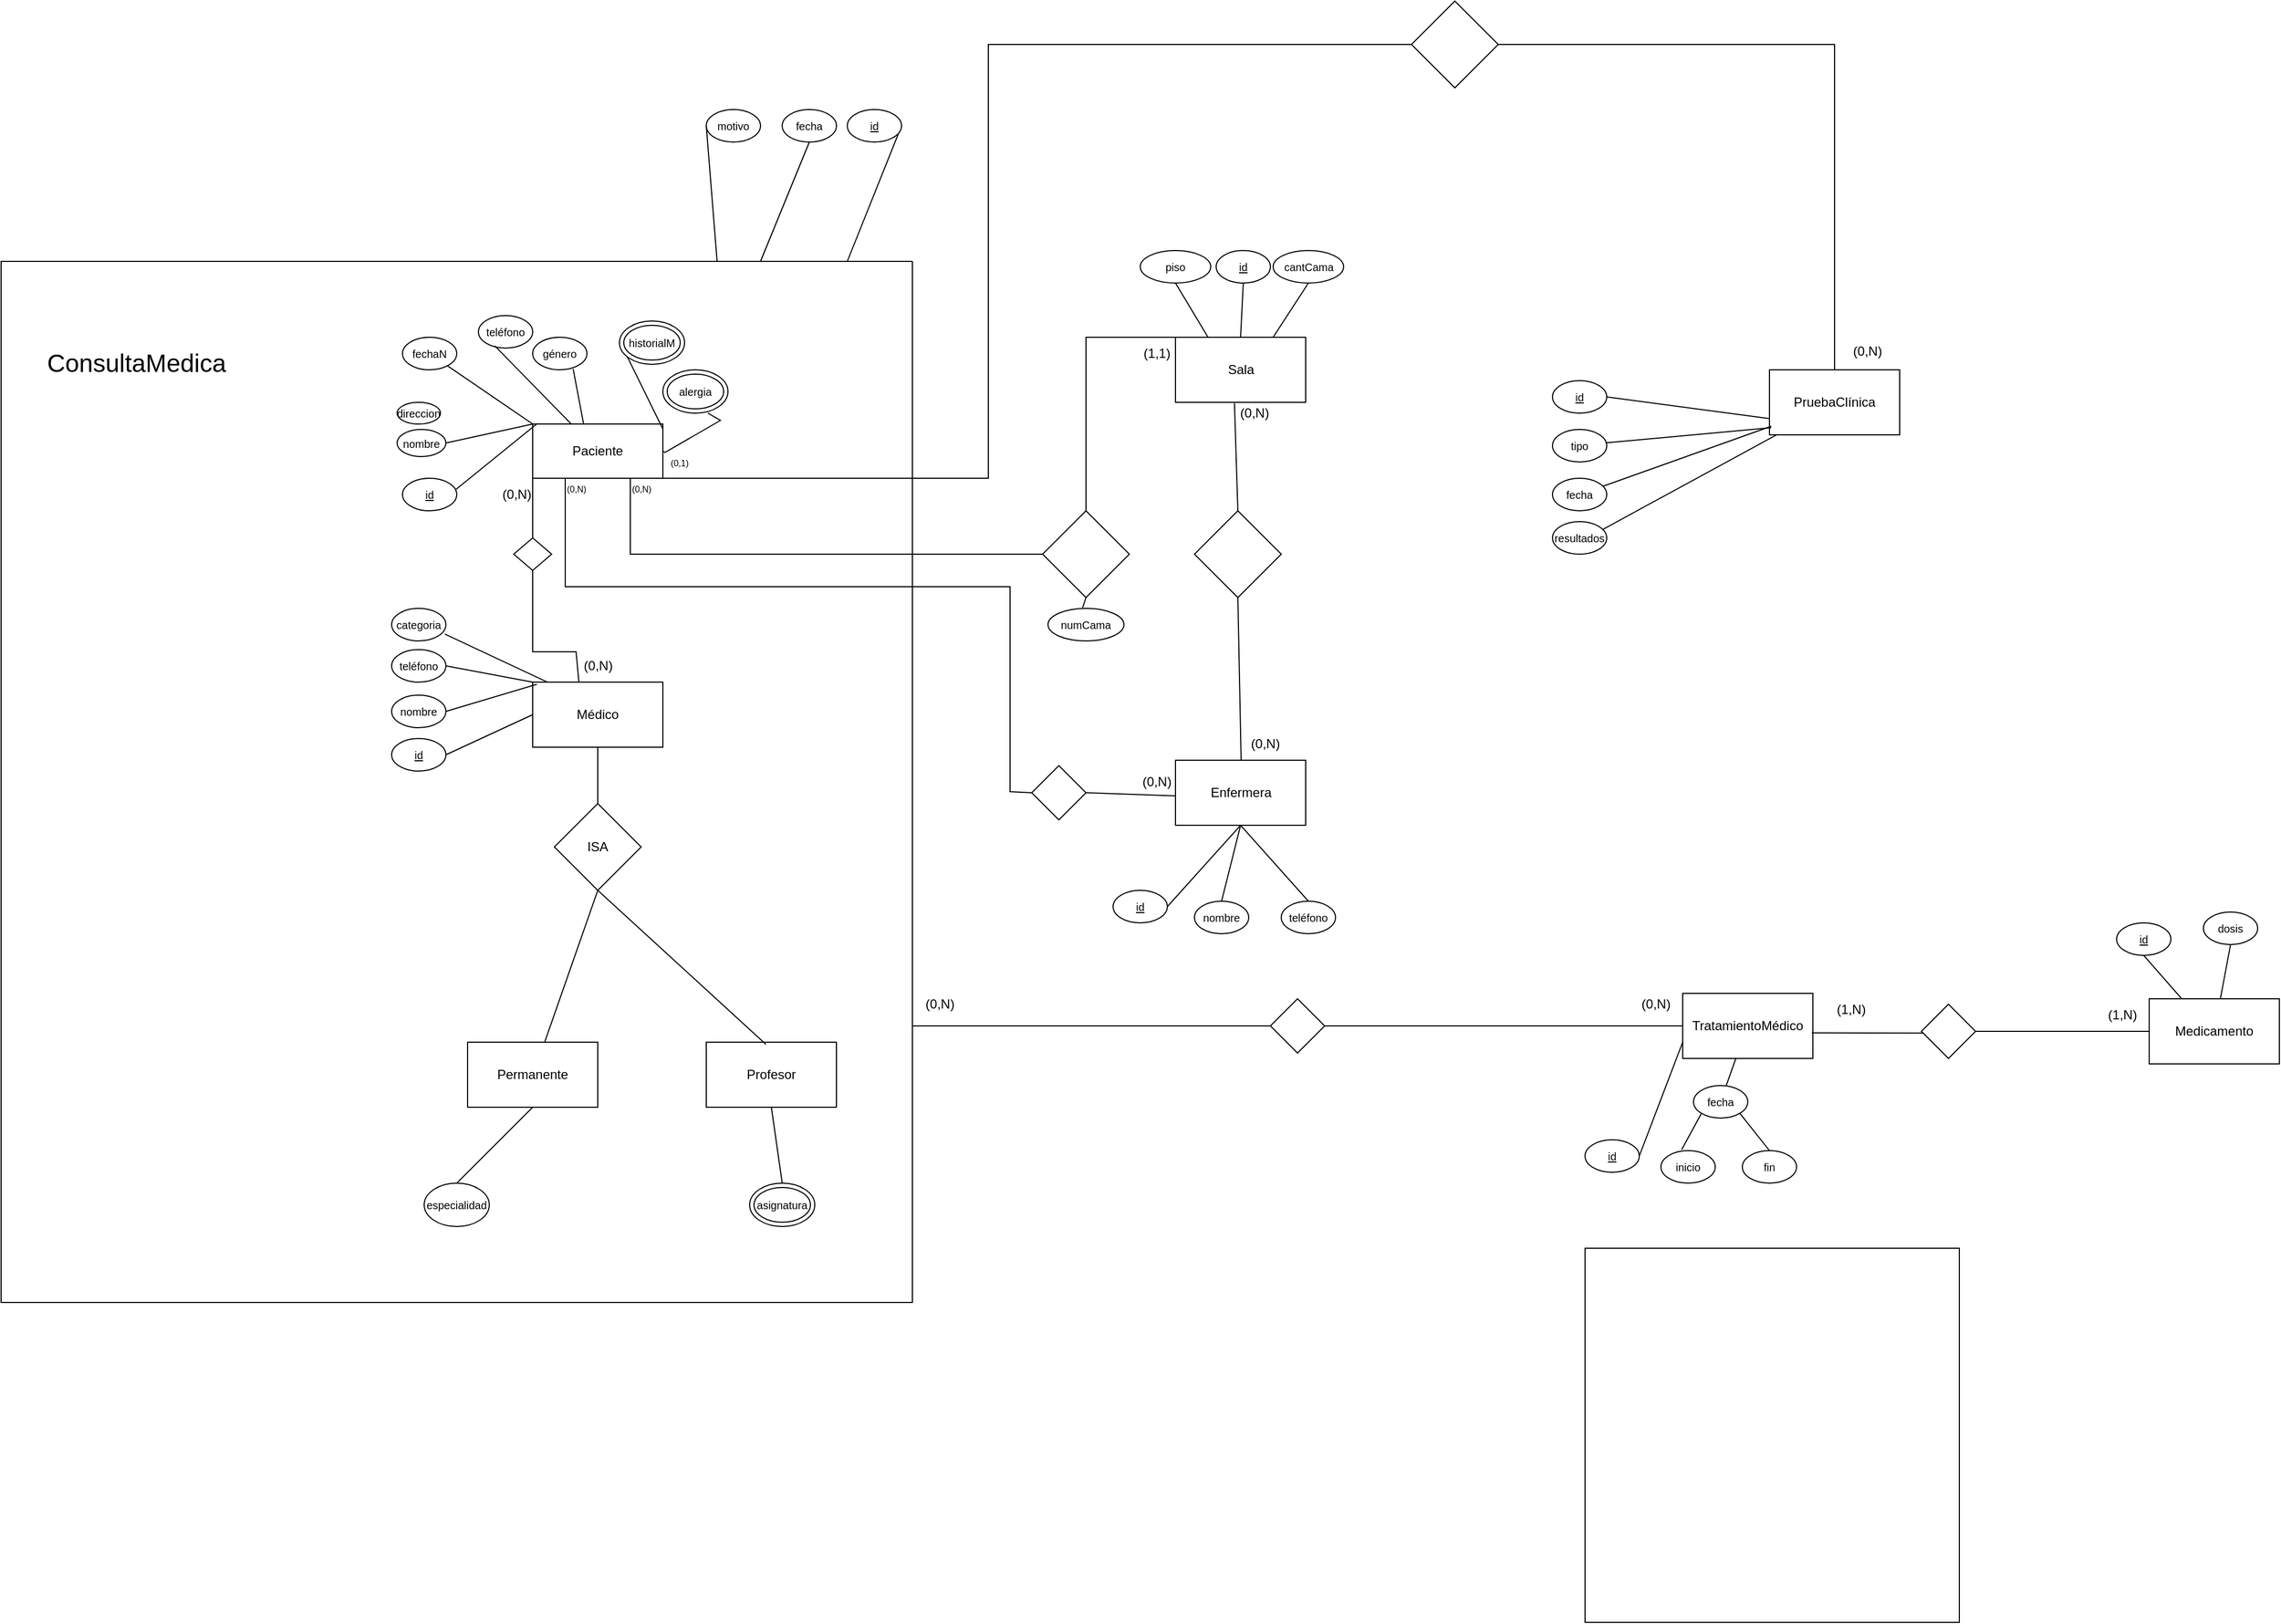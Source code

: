 <mxfile version="22.0.4" type="github">
  <diagram id="R2lEEEUBdFMjLlhIrx00" name="Page-1">
    <mxGraphModel dx="2017" dy="1729" grid="1" gridSize="10" guides="1" tooltips="1" connect="1" arrows="1" fold="1" page="1" pageScale="1" pageWidth="850" pageHeight="1100" math="0" shadow="0" extFonts="Permanent Marker^https://fonts.googleapis.com/css?family=Permanent+Marker">
      <root>
        <mxCell id="0" />
        <mxCell id="1" parent="0" />
        <mxCell id="7Bm5uX8iUBSCOyA4L_OL-2" value="Paciente" style="rounded=0;whiteSpace=wrap;html=1;" parent="1" vertex="1">
          <mxGeometry x="-110" y="110" width="120" height="50" as="geometry" />
        </mxCell>
        <mxCell id="7Bm5uX8iUBSCOyA4L_OL-5" value="nombre" style="ellipse;whiteSpace=wrap;html=1;fontSize=10;" parent="1" vertex="1">
          <mxGeometry x="-235" y="115" width="45" height="25" as="geometry" />
        </mxCell>
        <mxCell id="7Bm5uX8iUBSCOyA4L_OL-6" value="" style="endArrow=none;html=1;rounded=0;entryX=1;entryY=0.5;entryDx=0;entryDy=0;exitX=0;exitY=0;exitDx=0;exitDy=0;" parent="1" source="7Bm5uX8iUBSCOyA4L_OL-2" target="7Bm5uX8iUBSCOyA4L_OL-5" edge="1">
          <mxGeometry width="50" height="50" relative="1" as="geometry">
            <mxPoint x="170" y="140" as="sourcePoint" />
            <mxPoint x="220" y="90" as="targetPoint" />
          </mxGeometry>
        </mxCell>
        <mxCell id="7Bm5uX8iUBSCOyA4L_OL-7" value="direccion" style="ellipse;whiteSpace=wrap;html=1;fontSize=10;" parent="1" vertex="1">
          <mxGeometry x="-235" y="90" width="40" height="20" as="geometry" />
        </mxCell>
        <mxCell id="7Bm5uX8iUBSCOyA4L_OL-8" value="fechaN" style="ellipse;whiteSpace=wrap;html=1;fontSize=10;" parent="1" vertex="1">
          <mxGeometry x="-230" y="30" width="50" height="30" as="geometry" />
        </mxCell>
        <mxCell id="7Bm5uX8iUBSCOyA4L_OL-10" value="" style="endArrow=none;html=1;rounded=0;exitX=0;exitY=0;exitDx=0;exitDy=0;" parent="1" source="7Bm5uX8iUBSCOyA4L_OL-2" target="7Bm5uX8iUBSCOyA4L_OL-8" edge="1">
          <mxGeometry width="50" height="50" relative="1" as="geometry">
            <mxPoint x="230" y="170" as="sourcePoint" />
            <mxPoint x="290" y="90" as="targetPoint" />
          </mxGeometry>
        </mxCell>
        <mxCell id="7Bm5uX8iUBSCOyA4L_OL-11" value="género" style="ellipse;whiteSpace=wrap;html=1;fontSize=10;" parent="1" vertex="1">
          <mxGeometry x="-110" y="30" width="50" height="30" as="geometry" />
        </mxCell>
        <mxCell id="7Bm5uX8iUBSCOyA4L_OL-12" value="" style="endArrow=none;html=1;rounded=0;entryX=0.746;entryY=0.972;entryDx=0;entryDy=0;entryPerimeter=0;exitX=0.391;exitY=-0.003;exitDx=0;exitDy=0;exitPerimeter=0;" parent="1" source="7Bm5uX8iUBSCOyA4L_OL-2" target="7Bm5uX8iUBSCOyA4L_OL-11" edge="1">
          <mxGeometry width="50" height="50" relative="1" as="geometry">
            <mxPoint x="170" y="180" as="sourcePoint" />
            <mxPoint x="340" y="90" as="targetPoint" />
          </mxGeometry>
        </mxCell>
        <mxCell id="7Bm5uX8iUBSCOyA4L_OL-13" value="teléfono" style="ellipse;whiteSpace=wrap;html=1;fontSize=10;" parent="1" vertex="1">
          <mxGeometry x="-160" y="10" width="50" height="30" as="geometry" />
        </mxCell>
        <mxCell id="7Bm5uX8iUBSCOyA4L_OL-16" value="" style="endArrow=none;html=1;rounded=0;entryX=0.101;entryY=0.764;entryDx=0;entryDy=0;entryPerimeter=0;exitX=1.001;exitY=0.098;exitDx=0;exitDy=0;exitPerimeter=0;" parent="1" source="7Bm5uX8iUBSCOyA4L_OL-2" target="7Bm5uX8iUBSCOyA4L_OL-20" edge="1">
          <mxGeometry width="50" height="50" relative="1" as="geometry">
            <mxPoint x="270" y="180" as="sourcePoint" />
            <mxPoint x="302.35" y="158.71" as="targetPoint" />
          </mxGeometry>
        </mxCell>
        <mxCell id="7Bm5uX8iUBSCOyA4L_OL-17" value="" style="endArrow=none;html=1;rounded=0;entryX=0.302;entryY=0.932;entryDx=0;entryDy=0;entryPerimeter=0;" parent="1" source="7Bm5uX8iUBSCOyA4L_OL-2" target="7Bm5uX8iUBSCOyA4L_OL-13" edge="1">
          <mxGeometry width="50" height="50" relative="1" as="geometry">
            <mxPoint x="250" y="180" as="sourcePoint" />
            <mxPoint x="300" y="120" as="targetPoint" />
          </mxGeometry>
        </mxCell>
        <mxCell id="7Bm5uX8iUBSCOyA4L_OL-20" value="historialM" style="ellipse;shape=doubleEllipse;whiteSpace=wrap;html=1;fontSize=10;" parent="1" vertex="1">
          <mxGeometry x="-30" y="15" width="60" height="40" as="geometry" />
        </mxCell>
        <mxCell id="7Bm5uX8iUBSCOyA4L_OL-21" value="alergia" style="ellipse;shape=doubleEllipse;whiteSpace=wrap;html=1;fontSize=10;" parent="1" vertex="1">
          <mxGeometry x="10" y="60" width="60" height="40" as="geometry" />
        </mxCell>
        <mxCell id="7Bm5uX8iUBSCOyA4L_OL-24" value="" style="edgeStyle=isometricEdgeStyle;endArrow=none;html=1;elbow=vertical;rounded=0;exitX=1;exitY=0.5;exitDx=0;exitDy=0;entryX=0.691;entryY=0.999;entryDx=0;entryDy=0;entryPerimeter=0;" parent="1" source="7Bm5uX8iUBSCOyA4L_OL-2" target="7Bm5uX8iUBSCOyA4L_OL-21" edge="1">
          <mxGeometry width="50" height="100" relative="1" as="geometry">
            <mxPoint x="340.8" y="230" as="sourcePoint" />
            <mxPoint x="390.8" y="130" as="targetPoint" />
            <Array as="points">
              <mxPoint x="40" y="120" />
            </Array>
          </mxGeometry>
        </mxCell>
        <mxCell id="7Bm5uX8iUBSCOyA4L_OL-29" value="Médico" style="rounded=0;whiteSpace=wrap;html=1;" parent="1" vertex="1">
          <mxGeometry x="-110" y="348" width="120" height="60" as="geometry" />
        </mxCell>
        <mxCell id="7Bm5uX8iUBSCOyA4L_OL-32" value="" style="endArrow=none;html=1;rounded=0;exitX=0.355;exitY=0.001;exitDx=0;exitDy=0;entryX=0.5;entryY=1;entryDx=0;entryDy=0;exitPerimeter=0;" parent="1" source="7Bm5uX8iUBSCOyA4L_OL-29" target="7Bm5uX8iUBSCOyA4L_OL-141" edge="1">
          <mxGeometry width="50" height="50" relative="1" as="geometry">
            <mxPoint x="140" y="380" as="sourcePoint" />
            <mxPoint x="-60" y="300" as="targetPoint" />
            <Array as="points">
              <mxPoint x="-70" y="320" />
              <mxPoint x="-110" y="320" />
            </Array>
          </mxGeometry>
        </mxCell>
        <mxCell id="7Bm5uX8iUBSCOyA4L_OL-34" value="" style="endArrow=none;html=1;rounded=0;entryX=0;entryY=0.5;entryDx=0;entryDy=0;exitX=1;exitY=0.5;exitDx=0;exitDy=0;" parent="1" source="7Bm5uX8iUBSCOyA4L_OL-118" target="7Bm5uX8iUBSCOyA4L_OL-29" edge="1">
          <mxGeometry width="50" height="50" relative="1" as="geometry">
            <mxPoint x="50" y="440" as="sourcePoint" />
            <mxPoint x="100" y="360" as="targetPoint" />
          </mxGeometry>
        </mxCell>
        <mxCell id="7Bm5uX8iUBSCOyA4L_OL-35" value="nombre" style="ellipse;whiteSpace=wrap;html=1;fontSize=10;" parent="1" vertex="1">
          <mxGeometry x="-240" y="360" width="50" height="30" as="geometry" />
        </mxCell>
        <mxCell id="7Bm5uX8iUBSCOyA4L_OL-40" value="" style="endArrow=none;html=1;rounded=0;entryX=1;entryY=0.5;entryDx=0;entryDy=0;exitX=0.032;exitY=0.033;exitDx=0;exitDy=0;exitPerimeter=0;" parent="1" source="7Bm5uX8iUBSCOyA4L_OL-29" target="7Bm5uX8iUBSCOyA4L_OL-35" edge="1">
          <mxGeometry width="50" height="50" relative="1" as="geometry">
            <mxPoint x="220" y="390" as="sourcePoint" />
            <mxPoint x="270" y="340" as="targetPoint" />
          </mxGeometry>
        </mxCell>
        <mxCell id="7Bm5uX8iUBSCOyA4L_OL-41" value="" style="endArrow=none;html=1;rounded=0;entryX=0.5;entryY=1;entryDx=0;entryDy=0;exitX=0.5;exitY=0;exitDx=0;exitDy=0;" parent="1" source="7Bm5uX8iUBSCOyA4L_OL-43" target="7Bm5uX8iUBSCOyA4L_OL-29" edge="1">
          <mxGeometry width="50" height="50" relative="1" as="geometry">
            <mxPoint x="185" y="600" as="sourcePoint" />
            <mxPoint x="280" y="530" as="targetPoint" />
          </mxGeometry>
        </mxCell>
        <mxCell id="7Bm5uX8iUBSCOyA4L_OL-43" value="ISA" style="rhombus;whiteSpace=wrap;html=1;" parent="1" vertex="1">
          <mxGeometry x="-90" y="460" width="80" height="80" as="geometry" />
        </mxCell>
        <mxCell id="7Bm5uX8iUBSCOyA4L_OL-44" value="Permanente" style="rounded=0;whiteSpace=wrap;html=1;" parent="1" vertex="1">
          <mxGeometry x="-170" y="680" width="120" height="60" as="geometry" />
        </mxCell>
        <mxCell id="7Bm5uX8iUBSCOyA4L_OL-45" value="Profesor" style="rounded=0;whiteSpace=wrap;html=1;" parent="1" vertex="1">
          <mxGeometry x="50" y="680" width="120" height="60" as="geometry" />
        </mxCell>
        <mxCell id="7Bm5uX8iUBSCOyA4L_OL-47" value="" style="endArrow=none;html=1;rounded=0;exitX=0.592;exitY=0;exitDx=0;exitDy=0;exitPerimeter=0;entryX=0.5;entryY=1;entryDx=0;entryDy=0;" parent="1" source="7Bm5uX8iUBSCOyA4L_OL-44" target="7Bm5uX8iUBSCOyA4L_OL-43" edge="1">
          <mxGeometry width="50" height="50" relative="1" as="geometry">
            <mxPoint x="120" y="710" as="sourcePoint" />
            <mxPoint x="170" y="660" as="targetPoint" />
          </mxGeometry>
        </mxCell>
        <mxCell id="7Bm5uX8iUBSCOyA4L_OL-49" value="" style="endArrow=none;html=1;rounded=0;exitX=0.458;exitY=0.033;exitDx=0;exitDy=0;exitPerimeter=0;entryX=0.5;entryY=1;entryDx=0;entryDy=0;" parent="1" source="7Bm5uX8iUBSCOyA4L_OL-45" target="7Bm5uX8iUBSCOyA4L_OL-43" edge="1">
          <mxGeometry width="50" height="50" relative="1" as="geometry">
            <mxPoint x="330" y="770" as="sourcePoint" />
            <mxPoint x="190" y="690" as="targetPoint" />
          </mxGeometry>
        </mxCell>
        <mxCell id="7Bm5uX8iUBSCOyA4L_OL-50" value="teléfono" style="ellipse;whiteSpace=wrap;html=1;fontSize=10;" parent="1" vertex="1">
          <mxGeometry x="-240" y="318" width="50" height="30" as="geometry" />
        </mxCell>
        <mxCell id="7Bm5uX8iUBSCOyA4L_OL-51" value="" style="endArrow=none;html=1;rounded=0;entryX=0.981;entryY=0.789;entryDx=0;entryDy=0;exitX=0.112;exitY=-0.001;exitDx=0;exitDy=0;exitPerimeter=0;entryPerimeter=0;" parent="1" source="7Bm5uX8iUBSCOyA4L_OL-29" target="7Bm5uX8iUBSCOyA4L_OL-114" edge="1">
          <mxGeometry width="50" height="50" relative="1" as="geometry">
            <mxPoint x="140.36" y="357.22" as="sourcePoint" />
            <mxPoint x="74.757" y="322.778" as="targetPoint" />
          </mxGeometry>
        </mxCell>
        <mxCell id="7Bm5uX8iUBSCOyA4L_OL-54" value="Enfermera" style="rounded=0;whiteSpace=wrap;html=1;" parent="1" vertex="1">
          <mxGeometry x="482.5" y="420" width="120" height="60" as="geometry" />
        </mxCell>
        <mxCell id="7Bm5uX8iUBSCOyA4L_OL-57" value="" style="endArrow=none;html=1;rounded=0;entryX=0.5;entryY=1;entryDx=0;entryDy=0;exitX=1;exitY=0.5;exitDx=0;exitDy=0;" parent="1" source="7Bm5uX8iUBSCOyA4L_OL-121" target="7Bm5uX8iUBSCOyA4L_OL-54" edge="1">
          <mxGeometry width="50" height="50" relative="1" as="geometry">
            <mxPoint x="490.0" y="435" as="sourcePoint" />
            <mxPoint x="540" y="390" as="targetPoint" />
          </mxGeometry>
        </mxCell>
        <mxCell id="7Bm5uX8iUBSCOyA4L_OL-58" value="nombre" style="ellipse;whiteSpace=wrap;html=1;fontSize=10;" parent="1" vertex="1">
          <mxGeometry x="500" y="550" width="50" height="30" as="geometry" />
        </mxCell>
        <mxCell id="7Bm5uX8iUBSCOyA4L_OL-59" value="" style="endArrow=none;html=1;rounded=0;exitX=0.5;exitY=0;exitDx=0;exitDy=0;entryX=0.5;entryY=1;entryDx=0;entryDy=0;" parent="1" source="7Bm5uX8iUBSCOyA4L_OL-58" target="7Bm5uX8iUBSCOyA4L_OL-54" edge="1">
          <mxGeometry width="50" height="50" relative="1" as="geometry">
            <mxPoint x="550" y="350" as="sourcePoint" />
            <mxPoint x="600" y="390" as="targetPoint" />
          </mxGeometry>
        </mxCell>
        <mxCell id="7Bm5uX8iUBSCOyA4L_OL-60" value="teléfono" style="ellipse;whiteSpace=wrap;html=1;fontSize=10;" parent="1" vertex="1">
          <mxGeometry x="580" y="550" width="50" height="30" as="geometry" />
        </mxCell>
        <mxCell id="7Bm5uX8iUBSCOyA4L_OL-61" value="" style="endArrow=none;html=1;rounded=0;exitX=0.5;exitY=0;exitDx=0;exitDy=0;entryX=0.5;entryY=1;entryDx=0;entryDy=0;" parent="1" source="7Bm5uX8iUBSCOyA4L_OL-60" target="7Bm5uX8iUBSCOyA4L_OL-54" edge="1">
          <mxGeometry width="50" height="50" relative="1" as="geometry">
            <mxPoint x="500" y="365" as="sourcePoint" />
            <mxPoint x="560" y="380" as="targetPoint" />
          </mxGeometry>
        </mxCell>
        <mxCell id="7Bm5uX8iUBSCOyA4L_OL-64" value="" style="endArrow=none;html=1;rounded=0;exitX=1;exitY=0.5;exitDx=0;exitDy=0;" parent="1" source="7Bm5uX8iUBSCOyA4L_OL-122" edge="1">
          <mxGeometry width="50" height="50" relative="1" as="geometry">
            <mxPoint x="870" y="440" as="sourcePoint" />
            <mxPoint x="180" y="-40" as="targetPoint" />
          </mxGeometry>
        </mxCell>
        <mxCell id="7Bm5uX8iUBSCOyA4L_OL-65" value="fecha " style="ellipse;whiteSpace=wrap;html=1;fontSize=10;" parent="1" vertex="1">
          <mxGeometry x="120" y="-180" width="50" height="30" as="geometry" />
        </mxCell>
        <mxCell id="7Bm5uX8iUBSCOyA4L_OL-66" value="" style="endArrow=none;html=1;rounded=0;exitX=0.5;exitY=1;exitDx=0;exitDy=0;" parent="1" source="7Bm5uX8iUBSCOyA4L_OL-65" edge="1">
          <mxGeometry width="50" height="50" relative="1" as="geometry">
            <mxPoint x="970" y="400" as="sourcePoint" />
            <mxPoint x="100" y="-40" as="targetPoint" />
          </mxGeometry>
        </mxCell>
        <mxCell id="7Bm5uX8iUBSCOyA4L_OL-67" value="motivo " style="ellipse;whiteSpace=wrap;html=1;fontSize=10;" parent="1" vertex="1">
          <mxGeometry x="50" y="-180" width="50" height="30" as="geometry" />
        </mxCell>
        <mxCell id="7Bm5uX8iUBSCOyA4L_OL-68" value="" style="endArrow=none;html=1;rounded=0;exitX=0;exitY=0.5;exitDx=0;exitDy=0;" parent="1" source="7Bm5uX8iUBSCOyA4L_OL-67" edge="1">
          <mxGeometry width="50" height="50" relative="1" as="geometry">
            <mxPoint x="790" y="310" as="sourcePoint" />
            <mxPoint x="60" y="-40" as="targetPoint" />
          </mxGeometry>
        </mxCell>
        <mxCell id="7Bm5uX8iUBSCOyA4L_OL-69" value="PruebaClínica" style="rounded=0;whiteSpace=wrap;html=1;" parent="1" vertex="1">
          <mxGeometry x="1030" y="60" width="120" height="60" as="geometry" />
        </mxCell>
        <mxCell id="7Bm5uX8iUBSCOyA4L_OL-71" value="" style="endArrow=none;html=1;rounded=0;entryX=0;entryY=0.75;entryDx=0;entryDy=0;exitX=1;exitY=0.5;exitDx=0;exitDy=0;" parent="1" source="7Bm5uX8iUBSCOyA4L_OL-123" target="7Bm5uX8iUBSCOyA4L_OL-69" edge="1">
          <mxGeometry width="50" height="50" relative="1" as="geometry">
            <mxPoint x="870" y="85.0" as="sourcePoint" />
            <mxPoint x="940" y="100" as="targetPoint" />
          </mxGeometry>
        </mxCell>
        <mxCell id="7Bm5uX8iUBSCOyA4L_OL-73" value="tipo " style="ellipse;whiteSpace=wrap;html=1;fontSize=10;" parent="1" vertex="1">
          <mxGeometry x="830" y="115" width="50" height="30" as="geometry" />
        </mxCell>
        <mxCell id="7Bm5uX8iUBSCOyA4L_OL-74" value="" style="endArrow=none;html=1;rounded=0;exitX=0.979;exitY=0.413;exitDx=0;exitDy=0;exitPerimeter=0;entryX=0.013;entryY=0.889;entryDx=0;entryDy=0;entryPerimeter=0;" parent="1" source="7Bm5uX8iUBSCOyA4L_OL-73" target="7Bm5uX8iUBSCOyA4L_OL-69" edge="1">
          <mxGeometry width="50" height="50" relative="1" as="geometry">
            <mxPoint x="910" y="155" as="sourcePoint" />
            <mxPoint x="960" y="100" as="targetPoint" />
          </mxGeometry>
        </mxCell>
        <mxCell id="7Bm5uX8iUBSCOyA4L_OL-75" value="fecha" style="ellipse;whiteSpace=wrap;html=1;fontSize=10;" parent="1" vertex="1">
          <mxGeometry x="830" y="160" width="50" height="30" as="geometry" />
        </mxCell>
        <mxCell id="7Bm5uX8iUBSCOyA4L_OL-76" value="" style="endArrow=none;html=1;rounded=0;entryX=0.014;entryY=0.867;entryDx=0;entryDy=0;entryPerimeter=0;" parent="1" source="7Bm5uX8iUBSCOyA4L_OL-75" target="7Bm5uX8iUBSCOyA4L_OL-69" edge="1">
          <mxGeometry width="50" height="50" relative="1" as="geometry">
            <mxPoint x="900" y="200" as="sourcePoint" />
            <mxPoint x="950" y="150" as="targetPoint" />
          </mxGeometry>
        </mxCell>
        <mxCell id="7Bm5uX8iUBSCOyA4L_OL-77" value="resultados" style="ellipse;whiteSpace=wrap;html=1;fontSize=10;" parent="1" vertex="1">
          <mxGeometry x="830" y="200" width="50" height="30" as="geometry" />
        </mxCell>
        <mxCell id="7Bm5uX8iUBSCOyA4L_OL-78" value="" style="endArrow=none;html=1;rounded=0;entryX=0.057;entryY=0.996;entryDx=0;entryDy=0;entryPerimeter=0;exitX=0.925;exitY=0.242;exitDx=0;exitDy=0;exitPerimeter=0;" parent="1" source="7Bm5uX8iUBSCOyA4L_OL-77" target="7Bm5uX8iUBSCOyA4L_OL-69" edge="1">
          <mxGeometry width="50" height="50" relative="1" as="geometry">
            <mxPoint x="880" y="203.5" as="sourcePoint" />
            <mxPoint x="970" y="146.5" as="targetPoint" />
          </mxGeometry>
        </mxCell>
        <mxCell id="7Bm5uX8iUBSCOyA4L_OL-79" value="TratamientoMédico" style="rounded=0;whiteSpace=wrap;html=1;" parent="1" vertex="1">
          <mxGeometry x="950" y="635" width="120" height="60" as="geometry" />
        </mxCell>
        <mxCell id="7Bm5uX8iUBSCOyA4L_OL-81" value="" style="endArrow=none;html=1;rounded=0;entryX=1;entryY=0.5;entryDx=0;entryDy=0;exitX=0;exitY=0.75;exitDx=0;exitDy=0;" parent="1" source="7Bm5uX8iUBSCOyA4L_OL-79" target="7Bm5uX8iUBSCOyA4L_OL-124" edge="1">
          <mxGeometry width="50" height="50" relative="1" as="geometry">
            <mxPoint x="930" y="610" as="sourcePoint" />
            <mxPoint x="890" y="665" as="targetPoint" />
          </mxGeometry>
        </mxCell>
        <mxCell id="7Bm5uX8iUBSCOyA4L_OL-83" value="fecha " style="ellipse;whiteSpace=wrap;html=1;fontSize=10;" parent="1" vertex="1">
          <mxGeometry x="960" y="720" width="50" height="30" as="geometry" />
        </mxCell>
        <mxCell id="7Bm5uX8iUBSCOyA4L_OL-84" value="" style="endArrow=none;html=1;rounded=0;entryX=0.41;entryY=0.991;entryDx=0;entryDy=0;entryPerimeter=0;" parent="1" source="7Bm5uX8iUBSCOyA4L_OL-83" target="7Bm5uX8iUBSCOyA4L_OL-79" edge="1">
          <mxGeometry width="50" height="50" relative="1" as="geometry">
            <mxPoint x="970" y="700" as="sourcePoint" />
            <mxPoint x="1020" y="650" as="targetPoint" />
          </mxGeometry>
        </mxCell>
        <mxCell id="7Bm5uX8iUBSCOyA4L_OL-85" value="inicio" style="ellipse;whiteSpace=wrap;html=1;fontSize=10;" parent="1" vertex="1">
          <mxGeometry x="930" y="780" width="50" height="30" as="geometry" />
        </mxCell>
        <mxCell id="7Bm5uX8iUBSCOyA4L_OL-86" value="fin" style="ellipse;whiteSpace=wrap;html=1;fontSize=10;" parent="1" vertex="1">
          <mxGeometry x="1005" y="780" width="50" height="30" as="geometry" />
        </mxCell>
        <mxCell id="7Bm5uX8iUBSCOyA4L_OL-87" value="" style="endArrow=none;html=1;rounded=0;entryX=0;entryY=1;entryDx=0;entryDy=0;exitX=0.381;exitY=-0.03;exitDx=0;exitDy=0;exitPerimeter=0;" parent="1" source="7Bm5uX8iUBSCOyA4L_OL-85" target="7Bm5uX8iUBSCOyA4L_OL-83" edge="1">
          <mxGeometry width="50" height="50" relative="1" as="geometry">
            <mxPoint x="900" y="760" as="sourcePoint" />
            <mxPoint x="950" y="710" as="targetPoint" />
          </mxGeometry>
        </mxCell>
        <mxCell id="7Bm5uX8iUBSCOyA4L_OL-88" value="" style="endArrow=none;html=1;rounded=0;entryX=1;entryY=1;entryDx=0;entryDy=0;exitX=0.5;exitY=0;exitDx=0;exitDy=0;" parent="1" source="7Bm5uX8iUBSCOyA4L_OL-86" target="7Bm5uX8iUBSCOyA4L_OL-83" edge="1">
          <mxGeometry width="50" height="50" relative="1" as="geometry">
            <mxPoint x="959" y="789" as="sourcePoint" />
            <mxPoint x="987" y="745" as="targetPoint" />
          </mxGeometry>
        </mxCell>
        <mxCell id="7Bm5uX8iUBSCOyA4L_OL-91" value="" style="endArrow=none;html=1;rounded=0;entryX=0.114;entryY=0.532;entryDx=0;entryDy=0;exitX=0.992;exitY=0.606;exitDx=0;exitDy=0;entryPerimeter=0;exitPerimeter=0;" parent="1" source="7Bm5uX8iUBSCOyA4L_OL-79" target="7Bm5uX8iUBSCOyA4L_OL-97" edge="1">
          <mxGeometry width="50" height="50" relative="1" as="geometry">
            <mxPoint x="930" y="580" as="sourcePoint" />
            <mxPoint x="1140.0" y="620" as="targetPoint" />
          </mxGeometry>
        </mxCell>
        <mxCell id="7Bm5uX8iUBSCOyA4L_OL-92" value="dosis" style="ellipse;whiteSpace=wrap;html=1;fontSize=10;" parent="1" vertex="1">
          <mxGeometry x="1430" y="560" width="50" height="30" as="geometry" />
        </mxCell>
        <mxCell id="7Bm5uX8iUBSCOyA4L_OL-93" value="" style="endArrow=none;html=1;rounded=0;exitX=0.5;exitY=1;exitDx=0;exitDy=0;" parent="1" source="7Bm5uX8iUBSCOyA4L_OL-92" target="7Bm5uX8iUBSCOyA4L_OL-94" edge="1">
          <mxGeometry width="50" height="50" relative="1" as="geometry">
            <mxPoint x="1370" y="540" as="sourcePoint" />
            <mxPoint x="1180" y="642.5" as="targetPoint" />
          </mxGeometry>
        </mxCell>
        <mxCell id="7Bm5uX8iUBSCOyA4L_OL-94" value="Medicamento" style="rounded=0;whiteSpace=wrap;html=1;" parent="1" vertex="1">
          <mxGeometry x="1380" y="640" width="120" height="60" as="geometry" />
        </mxCell>
        <mxCell id="7Bm5uX8iUBSCOyA4L_OL-95" value="id" style="ellipse;whiteSpace=wrap;html=1;fontSize=10;fontStyle=4" parent="1" vertex="1">
          <mxGeometry x="1350" y="570" width="50" height="30" as="geometry" />
        </mxCell>
        <mxCell id="7Bm5uX8iUBSCOyA4L_OL-96" value="" style="endArrow=none;html=1;rounded=0;entryX=0.5;entryY=1;entryDx=0;entryDy=0;exitX=0.25;exitY=0;exitDx=0;exitDy=0;" parent="1" source="7Bm5uX8iUBSCOyA4L_OL-94" target="7Bm5uX8iUBSCOyA4L_OL-95" edge="1">
          <mxGeometry width="50" height="50" relative="1" as="geometry">
            <mxPoint x="1250" y="630" as="sourcePoint" />
            <mxPoint x="1300" y="580" as="targetPoint" />
          </mxGeometry>
        </mxCell>
        <mxCell id="7Bm5uX8iUBSCOyA4L_OL-97" value="" style="rhombus;whiteSpace=wrap;html=1;" parent="1" vertex="1">
          <mxGeometry x="1170" y="645" width="50" height="50" as="geometry" />
        </mxCell>
        <mxCell id="7Bm5uX8iUBSCOyA4L_OL-98" value="" style="endArrow=none;html=1;rounded=0;entryX=0;entryY=0.5;entryDx=0;entryDy=0;exitX=1;exitY=0.5;exitDx=0;exitDy=0;" parent="1" source="7Bm5uX8iUBSCOyA4L_OL-97" target="7Bm5uX8iUBSCOyA4L_OL-94" edge="1">
          <mxGeometry width="50" height="50" relative="1" as="geometry">
            <mxPoint x="1190" y="619" as="sourcePoint" />
            <mxPoint x="1286" y="621" as="targetPoint" />
          </mxGeometry>
        </mxCell>
        <mxCell id="7Bm5uX8iUBSCOyA4L_OL-99" value="(1,N)" style="text;html=1;align=center;verticalAlign=middle;resizable=0;points=[];autosize=1;strokeColor=none;fillColor=none;" parent="1" vertex="1">
          <mxGeometry x="1080" y="635" width="50" height="30" as="geometry" />
        </mxCell>
        <mxCell id="7Bm5uX8iUBSCOyA4L_OL-100" value="(1,N)" style="text;html=1;align=center;verticalAlign=middle;resizable=0;points=[];autosize=1;strokeColor=none;fillColor=none;" parent="1" vertex="1">
          <mxGeometry x="1330" y="640" width="50" height="30" as="geometry" />
        </mxCell>
        <mxCell id="7Bm5uX8iUBSCOyA4L_OL-101" value="RecursoHospitalario" style="rounded=0;whiteSpace=wrap;html=1;" parent="1" vertex="1">
          <mxGeometry x="925" y="900" width="120" height="60" as="geometry" />
        </mxCell>
        <mxCell id="7Bm5uX8iUBSCOyA4L_OL-102" value="id" style="ellipse;whiteSpace=wrap;html=1;fontSize=10;fontStyle=4" parent="1" vertex="1">
          <mxGeometry x="900" y="1050" width="50" height="30" as="geometry" />
        </mxCell>
        <mxCell id="7Bm5uX8iUBSCOyA4L_OL-103" value="" style="endArrow=none;html=1;rounded=0;exitX=0.5;exitY=0;exitDx=0;exitDy=0;" parent="1" source="7Bm5uX8iUBSCOyA4L_OL-102" target="7Bm5uX8iUBSCOyA4L_OL-101" edge="1">
          <mxGeometry width="50" height="50" relative="1" as="geometry">
            <mxPoint x="900" y="1030" as="sourcePoint" />
            <mxPoint x="940" y="990" as="targetPoint" />
          </mxGeometry>
        </mxCell>
        <mxCell id="7Bm5uX8iUBSCOyA4L_OL-105" value="tipo" style="ellipse;whiteSpace=wrap;html=1;fontSize=10;" parent="1" vertex="1">
          <mxGeometry x="960" y="1050" width="50" height="30" as="geometry" />
        </mxCell>
        <mxCell id="7Bm5uX8iUBSCOyA4L_OL-106" value="" style="endArrow=none;html=1;rounded=0;exitX=0.5;exitY=0;exitDx=0;exitDy=0;entryX=0.5;entryY=1;entryDx=0;entryDy=0;" parent="1" source="7Bm5uX8iUBSCOyA4L_OL-105" target="7Bm5uX8iUBSCOyA4L_OL-101" edge="1">
          <mxGeometry width="50" height="50" relative="1" as="geometry">
            <mxPoint x="970" y="1070" as="sourcePoint" />
            <mxPoint x="1015" y="980" as="targetPoint" />
          </mxGeometry>
        </mxCell>
        <mxCell id="7Bm5uX8iUBSCOyA4L_OL-107" value="disponibilidad" style="ellipse;whiteSpace=wrap;html=1;fontSize=10;" parent="1" vertex="1">
          <mxGeometry x="1020" y="1040" width="70" height="40" as="geometry" />
        </mxCell>
        <mxCell id="7Bm5uX8iUBSCOyA4L_OL-108" value="" style="endArrow=none;html=1;rounded=0;exitX=0.5;exitY=0;exitDx=0;exitDy=0;entryX=0.75;entryY=1;entryDx=0;entryDy=0;" parent="1" source="7Bm5uX8iUBSCOyA4L_OL-107" target="7Bm5uX8iUBSCOyA4L_OL-101" edge="1">
          <mxGeometry width="50" height="50" relative="1" as="geometry">
            <mxPoint x="995" y="1060" as="sourcePoint" />
            <mxPoint x="995" y="970" as="targetPoint" />
          </mxGeometry>
        </mxCell>
        <mxCell id="7Bm5uX8iUBSCOyA4L_OL-109" value="ubicación" style="ellipse;whiteSpace=wrap;html=1;fontSize=10;" parent="1" vertex="1">
          <mxGeometry x="1100" y="1050" width="70" height="40" as="geometry" />
        </mxCell>
        <mxCell id="7Bm5uX8iUBSCOyA4L_OL-110" value="" style="endArrow=none;html=1;rounded=0;exitX=0.5;exitY=0;exitDx=0;exitDy=0;entryX=1;entryY=1;entryDx=0;entryDy=0;" parent="1" source="7Bm5uX8iUBSCOyA4L_OL-109" target="7Bm5uX8iUBSCOyA4L_OL-101" edge="1">
          <mxGeometry width="50" height="50" relative="1" as="geometry">
            <mxPoint x="1110" y="1050" as="sourcePoint" />
            <mxPoint x="1070" y="960" as="targetPoint" />
          </mxGeometry>
        </mxCell>
        <mxCell id="7Bm5uX8iUBSCOyA4L_OL-111" value="especialidad" style="ellipse;whiteSpace=wrap;html=1;fontSize=10;" parent="1" vertex="1">
          <mxGeometry x="-210" y="810" width="60" height="40" as="geometry" />
        </mxCell>
        <mxCell id="7Bm5uX8iUBSCOyA4L_OL-112" value="" style="endArrow=none;html=1;rounded=0;entryX=0.5;entryY=1;entryDx=0;entryDy=0;exitX=0.5;exitY=0;exitDx=0;exitDy=0;" parent="1" source="7Bm5uX8iUBSCOyA4L_OL-111" target="7Bm5uX8iUBSCOyA4L_OL-44" edge="1">
          <mxGeometry width="50" height="50" relative="1" as="geometry">
            <mxPoint x="70" y="910" as="sourcePoint" />
            <mxPoint x="120" y="860" as="targetPoint" />
          </mxGeometry>
        </mxCell>
        <mxCell id="7Bm5uX8iUBSCOyA4L_OL-114" value="categoria" style="ellipse;whiteSpace=wrap;html=1;fontSize=10;" parent="1" vertex="1">
          <mxGeometry x="-240" y="280" width="50" height="30" as="geometry" />
        </mxCell>
        <mxCell id="7Bm5uX8iUBSCOyA4L_OL-116" value="asignatura" style="ellipse;shape=doubleEllipse;whiteSpace=wrap;html=1;fontSize=10;" parent="1" vertex="1">
          <mxGeometry x="90" y="810" width="60" height="40" as="geometry" />
        </mxCell>
        <mxCell id="7Bm5uX8iUBSCOyA4L_OL-117" value="" style="endArrow=none;html=1;rounded=0;entryX=0.5;entryY=1;entryDx=0;entryDy=0;exitX=0.5;exitY=0;exitDx=0;exitDy=0;" parent="1" source="7Bm5uX8iUBSCOyA4L_OL-116" target="7Bm5uX8iUBSCOyA4L_OL-45" edge="1">
          <mxGeometry width="50" height="50" relative="1" as="geometry">
            <mxPoint x="110" y="850" as="sourcePoint" />
            <mxPoint x="160" y="800" as="targetPoint" />
          </mxGeometry>
        </mxCell>
        <mxCell id="7Bm5uX8iUBSCOyA4L_OL-118" value="&lt;u&gt;id&lt;/u&gt;" style="ellipse;whiteSpace=wrap;html=1;fontSize=10;" parent="1" vertex="1">
          <mxGeometry x="-240" y="400" width="50" height="30" as="geometry" />
        </mxCell>
        <mxCell id="7Bm5uX8iUBSCOyA4L_OL-120" value="" style="endArrow=none;html=1;rounded=0;entryX=0.5;entryY=1;entryDx=0;entryDy=0;exitX=0.029;exitY=0.003;exitDx=0;exitDy=0;exitPerimeter=0;" parent="1" source="7Bm5uX8iUBSCOyA4L_OL-2" target="7Bm5uX8iUBSCOyA4L_OL-119" edge="1">
          <mxGeometry width="50" height="50" relative="1" as="geometry">
            <mxPoint x="113" y="170" as="sourcePoint" />
            <mxPoint x="25.0" y="180" as="targetPoint" />
          </mxGeometry>
        </mxCell>
        <mxCell id="7Bm5uX8iUBSCOyA4L_OL-119" value="&lt;u&gt;id&lt;/u&gt;" style="ellipse;whiteSpace=wrap;html=1;fontSize=10;" parent="1" vertex="1">
          <mxGeometry x="-230" y="160" width="50" height="30" as="geometry" />
        </mxCell>
        <mxCell id="7Bm5uX8iUBSCOyA4L_OL-121" value="&lt;u&gt;id&lt;/u&gt;" style="ellipse;whiteSpace=wrap;html=1;fontSize=10;" parent="1" vertex="1">
          <mxGeometry x="425" y="540" width="50" height="30" as="geometry" />
        </mxCell>
        <mxCell id="7Bm5uX8iUBSCOyA4L_OL-122" value="&lt;u&gt;id&lt;/u&gt;" style="ellipse;whiteSpace=wrap;html=1;fontSize=10;" parent="1" vertex="1">
          <mxGeometry x="180" y="-180" width="50" height="30" as="geometry" />
        </mxCell>
        <mxCell id="7Bm5uX8iUBSCOyA4L_OL-123" value="&lt;u&gt;id&lt;/u&gt;" style="ellipse;whiteSpace=wrap;html=1;fontSize=10;" parent="1" vertex="1">
          <mxGeometry x="830" y="70" width="50" height="30" as="geometry" />
        </mxCell>
        <mxCell id="7Bm5uX8iUBSCOyA4L_OL-124" value="&lt;u&gt;id&lt;/u&gt;" style="ellipse;whiteSpace=wrap;html=1;fontSize=10;" parent="1" vertex="1">
          <mxGeometry x="860" y="770" width="50" height="30" as="geometry" />
        </mxCell>
        <mxCell id="7Bm5uX8iUBSCOyA4L_OL-125" value="Sala" style="rounded=0;whiteSpace=wrap;html=1;" parent="1" vertex="1">
          <mxGeometry x="482.5" y="30" width="120" height="60" as="geometry" />
        </mxCell>
        <mxCell id="7Bm5uX8iUBSCOyA4L_OL-126" value="&lt;u&gt;id&lt;/u&gt;" style="ellipse;whiteSpace=wrap;html=1;fontSize=10;" parent="1" vertex="1">
          <mxGeometry x="520" y="-50" width="50" height="30" as="geometry" />
        </mxCell>
        <mxCell id="7Bm5uX8iUBSCOyA4L_OL-127" value="" style="endArrow=none;html=1;rounded=0;entryX=0.5;entryY=0;entryDx=0;entryDy=0;exitX=0.5;exitY=1;exitDx=0;exitDy=0;" parent="1" source="7Bm5uX8iUBSCOyA4L_OL-126" target="7Bm5uX8iUBSCOyA4L_OL-125" edge="1">
          <mxGeometry width="50" height="50" relative="1" as="geometry">
            <mxPoint x="355" y="130" as="sourcePoint" />
            <mxPoint x="-290" y="220" as="targetPoint" />
          </mxGeometry>
        </mxCell>
        <mxCell id="7Bm5uX8iUBSCOyA4L_OL-130" value="" style="endArrow=none;html=1;rounded=0;entryX=1;entryY=0.5;entryDx=0;entryDy=0;exitX=0;exitY=0;exitDx=0;exitDy=0;" parent="1" source="7Bm5uX8iUBSCOyA4L_OL-29" target="7Bm5uX8iUBSCOyA4L_OL-50" edge="1">
          <mxGeometry width="50" height="50" relative="1" as="geometry">
            <mxPoint x="-10" y="390" as="sourcePoint" />
            <mxPoint x="40" y="340" as="targetPoint" />
          </mxGeometry>
        </mxCell>
        <mxCell id="7Bm5uX8iUBSCOyA4L_OL-134" value="" style="rhombus;whiteSpace=wrap;html=1;" parent="1" vertex="1">
          <mxGeometry x="360" y="190" width="80" height="80" as="geometry" />
        </mxCell>
        <mxCell id="7Bm5uX8iUBSCOyA4L_OL-135" value="" style="endArrow=none;html=1;rounded=0;entryX=0.75;entryY=1;entryDx=0;entryDy=0;exitX=0;exitY=0.5;exitDx=0;exitDy=0;" parent="1" source="7Bm5uX8iUBSCOyA4L_OL-134" target="7Bm5uX8iUBSCOyA4L_OL-2" edge="1">
          <mxGeometry width="50" height="50" relative="1" as="geometry">
            <mxPoint x="65" y="270" as="sourcePoint" />
            <mxPoint x="115" y="220" as="targetPoint" />
            <Array as="points">
              <mxPoint x="-20" y="230" />
            </Array>
          </mxGeometry>
        </mxCell>
        <mxCell id="7Bm5uX8iUBSCOyA4L_OL-136" value="" style="endArrow=none;html=1;rounded=0;entryX=0.5;entryY=0;entryDx=0;entryDy=0;exitX=0;exitY=0;exitDx=0;exitDy=0;" parent="1" source="7Bm5uX8iUBSCOyA4L_OL-125" target="7Bm5uX8iUBSCOyA4L_OL-134" edge="1">
          <mxGeometry width="50" height="50" relative="1" as="geometry">
            <mxPoint x="340" y="420" as="sourcePoint" />
            <mxPoint x="190" y="320" as="targetPoint" />
            <Array as="points">
              <mxPoint x="400" y="30" />
              <mxPoint x="400" y="170" />
            </Array>
          </mxGeometry>
        </mxCell>
        <mxCell id="7Bm5uX8iUBSCOyA4L_OL-138" style="edgeStyle=orthogonalEdgeStyle;rounded=0;orthogonalLoop=1;jettySize=auto;html=1;exitX=0.5;exitY=1;exitDx=0;exitDy=0;" parent="1" edge="1">
          <mxGeometry relative="1" as="geometry">
            <mxPoint x="682.5" y="77.5" as="sourcePoint" />
            <mxPoint x="682.5" y="77.5" as="targetPoint" />
          </mxGeometry>
        </mxCell>
        <mxCell id="7Bm5uX8iUBSCOyA4L_OL-139" value="numCama" style="ellipse;whiteSpace=wrap;html=1;fontSize=10;" parent="1" vertex="1">
          <mxGeometry x="365" y="280" width="70" height="30" as="geometry" />
        </mxCell>
        <mxCell id="7Bm5uX8iUBSCOyA4L_OL-140" value="" style="endArrow=none;html=1;rounded=0;entryX=0.5;entryY=1;entryDx=0;entryDy=0;exitX=0.456;exitY=-0.021;exitDx=0;exitDy=0;exitPerimeter=0;" parent="1" source="7Bm5uX8iUBSCOyA4L_OL-139" target="7Bm5uX8iUBSCOyA4L_OL-134" edge="1">
          <mxGeometry width="50" height="50" relative="1" as="geometry">
            <mxPoint x="190" y="420" as="sourcePoint" />
            <mxPoint x="240" y="370" as="targetPoint" />
          </mxGeometry>
        </mxCell>
        <mxCell id="7Bm5uX8iUBSCOyA4L_OL-141" value="" style="rhombus;whiteSpace=wrap;html=1;" parent="1" vertex="1">
          <mxGeometry x="-127.5" y="215" width="35" height="30" as="geometry" />
        </mxCell>
        <mxCell id="7Bm5uX8iUBSCOyA4L_OL-144" value="" style="endArrow=none;html=1;rounded=0;entryX=0;entryY=1;entryDx=0;entryDy=0;exitX=0.5;exitY=0;exitDx=0;exitDy=0;" parent="1" source="7Bm5uX8iUBSCOyA4L_OL-141" target="7Bm5uX8iUBSCOyA4L_OL-2" edge="1">
          <mxGeometry width="50" height="50" relative="1" as="geometry">
            <mxPoint x="-90" y="220" as="sourcePoint" />
            <mxPoint x="-40" y="170" as="targetPoint" />
          </mxGeometry>
        </mxCell>
        <mxCell id="7Bm5uX8iUBSCOyA4L_OL-145" value="(0,N)" style="text;html=1;align=center;verticalAlign=middle;resizable=0;points=[];autosize=1;strokeColor=none;fillColor=none;fontSize=8;" parent="1" vertex="1">
          <mxGeometry x="-30" y="160" width="40" height="20" as="geometry" />
        </mxCell>
        <mxCell id="7Bm5uX8iUBSCOyA4L_OL-146" value="(1,1)" style="text;html=1;align=center;verticalAlign=middle;resizable=0;points=[];autosize=1;strokeColor=none;fillColor=none;" parent="1" vertex="1">
          <mxGeometry x="440" y="30" width="50" height="30" as="geometry" />
        </mxCell>
        <mxCell id="7Bm5uX8iUBSCOyA4L_OL-156" value="ConsultaMedica" style="text;html=1;strokeColor=none;fillColor=none;align=center;verticalAlign=middle;whiteSpace=wrap;rounded=0;fontSize=23;" parent="1" vertex="1">
          <mxGeometry x="-570" y="17.5" width="190" height="72.5" as="geometry" />
        </mxCell>
        <mxCell id="7Bm5uX8iUBSCOyA4L_OL-157" style="edgeStyle=orthogonalEdgeStyle;rounded=0;orthogonalLoop=1;jettySize=auto;html=1;exitX=0.5;exitY=1;exitDx=0;exitDy=0;" parent="1" source="7Bm5uX8iUBSCOyA4L_OL-122" target="7Bm5uX8iUBSCOyA4L_OL-122" edge="1">
          <mxGeometry relative="1" as="geometry" />
        </mxCell>
        <mxCell id="7Bm5uX8iUBSCOyA4L_OL-166" value="" style="rhombus;whiteSpace=wrap;html=1;" parent="1" vertex="1">
          <mxGeometry x="500" y="190" width="80" height="80" as="geometry" />
        </mxCell>
        <mxCell id="7Bm5uX8iUBSCOyA4L_OL-167" value="" style="endArrow=none;html=1;rounded=0;entryX=0.453;entryY=1.013;entryDx=0;entryDy=0;entryPerimeter=0;exitX=0.5;exitY=0;exitDx=0;exitDy=0;" parent="1" source="7Bm5uX8iUBSCOyA4L_OL-166" target="7Bm5uX8iUBSCOyA4L_OL-125" edge="1">
          <mxGeometry width="50" height="50" relative="1" as="geometry">
            <mxPoint x="620" y="320" as="sourcePoint" />
            <mxPoint x="670" y="270" as="targetPoint" />
          </mxGeometry>
        </mxCell>
        <mxCell id="7Bm5uX8iUBSCOyA4L_OL-168" value="" style="endArrow=none;html=1;rounded=0;entryX=0.5;entryY=1;entryDx=0;entryDy=0;" parent="1" target="7Bm5uX8iUBSCOyA4L_OL-166" edge="1">
          <mxGeometry width="50" height="50" relative="1" as="geometry">
            <mxPoint x="543" y="420" as="sourcePoint" />
            <mxPoint x="534" y="371" as="targetPoint" />
          </mxGeometry>
        </mxCell>
        <mxCell id="7Bm5uX8iUBSCOyA4L_OL-169" value="(0,N)" style="text;html=1;align=center;verticalAlign=middle;resizable=0;points=[];autosize=1;strokeColor=none;fillColor=none;" parent="1" vertex="1">
          <mxGeometry x="530" y="85" width="50" height="30" as="geometry" />
        </mxCell>
        <mxCell id="7Bm5uX8iUBSCOyA4L_OL-170" value="(0,N)" style="text;html=1;align=center;verticalAlign=middle;resizable=0;points=[];autosize=1;strokeColor=none;fillColor=none;" parent="1" vertex="1">
          <mxGeometry x="540" y="390" width="50" height="30" as="geometry" />
        </mxCell>
        <mxCell id="7Bm5uX8iUBSCOyA4L_OL-171" value="" style="endArrow=none;html=1;rounded=0;entryX=0.25;entryY=1;entryDx=0;entryDy=0;exitX=0;exitY=0.5;exitDx=0;exitDy=0;" parent="1" source="7Bm5uX8iUBSCOyA4L_OL-172" target="7Bm5uX8iUBSCOyA4L_OL-2" edge="1">
          <mxGeometry width="50" height="50" relative="1" as="geometry">
            <mxPoint x="330" y="450" as="sourcePoint" />
            <mxPoint x="-60" y="170" as="targetPoint" />
            <Array as="points">
              <mxPoint x="330" y="449" />
              <mxPoint x="330" y="410" />
              <mxPoint x="330" y="360" />
              <mxPoint x="330" y="260" />
              <mxPoint x="290" y="260" />
              <mxPoint x="110" y="260" />
              <mxPoint x="-80" y="260" />
              <mxPoint x="-80" y="210" />
            </Array>
          </mxGeometry>
        </mxCell>
        <mxCell id="7Bm5uX8iUBSCOyA4L_OL-172" value="" style="rhombus;whiteSpace=wrap;html=1;" parent="1" vertex="1">
          <mxGeometry x="350" y="425" width="50" height="50" as="geometry" />
        </mxCell>
        <mxCell id="7Bm5uX8iUBSCOyA4L_OL-173" value="" style="endArrow=none;html=1;rounded=0;entryX=0;entryY=0.548;entryDx=0;entryDy=0;entryPerimeter=0;exitX=1;exitY=0.5;exitDx=0;exitDy=0;" parent="1" source="7Bm5uX8iUBSCOyA4L_OL-172" target="7Bm5uX8iUBSCOyA4L_OL-54" edge="1">
          <mxGeometry width="50" height="50" relative="1" as="geometry">
            <mxPoint x="340" y="440" as="sourcePoint" />
            <mxPoint x="390" y="390" as="targetPoint" />
          </mxGeometry>
        </mxCell>
        <mxCell id="7Bm5uX8iUBSCOyA4L_OL-174" value="(0,N)" style="text;html=1;align=center;verticalAlign=middle;resizable=0;points=[];autosize=1;strokeColor=none;fillColor=none;" parent="1" vertex="1">
          <mxGeometry x="440" y="425" width="50" height="30" as="geometry" />
        </mxCell>
        <mxCell id="7Bm5uX8iUBSCOyA4L_OL-175" value="(0,N)" style="text;html=1;align=center;verticalAlign=middle;resizable=0;points=[];autosize=1;strokeColor=none;fillColor=none;fontSize=8;" parent="1" vertex="1">
          <mxGeometry x="-90" y="160" width="40" height="20" as="geometry" />
        </mxCell>
        <mxCell id="7Bm5uX8iUBSCOyA4L_OL-176" value="(0,N)" style="text;html=1;align=center;verticalAlign=middle;resizable=0;points=[];autosize=1;strokeColor=none;fillColor=none;" parent="1" vertex="1">
          <mxGeometry x="-150" y="160" width="50" height="30" as="geometry" />
        </mxCell>
        <mxCell id="7Bm5uX8iUBSCOyA4L_OL-179" value="(0,N)" style="text;html=1;align=center;verticalAlign=middle;resizable=0;points=[];autosize=1;strokeColor=none;fillColor=none;" parent="1" vertex="1">
          <mxGeometry x="-75" y="318" width="50" height="30" as="geometry" />
        </mxCell>
        <mxCell id="7Bm5uX8iUBSCOyA4L_OL-180" value="" style="endArrow=none;html=1;rounded=0;entryX=0;entryY=0.5;entryDx=0;entryDy=0;exitX=1;exitY=0.5;exitDx=0;exitDy=0;" parent="1" source="7Bm5uX8iUBSCOyA4L_OL-183" target="7Bm5uX8iUBSCOyA4L_OL-79" edge="1">
          <mxGeometry width="50" height="50" relative="1" as="geometry">
            <mxPoint x="630" y="670" as="sourcePoint" />
            <mxPoint x="930" y="670" as="targetPoint" />
          </mxGeometry>
        </mxCell>
        <mxCell id="7Bm5uX8iUBSCOyA4L_OL-181" value="(0,N)" style="text;html=1;align=center;verticalAlign=middle;resizable=0;points=[];autosize=1;strokeColor=none;fillColor=none;" parent="1" vertex="1">
          <mxGeometry x="900" y="630" width="50" height="30" as="geometry" />
        </mxCell>
        <mxCell id="7Bm5uX8iUBSCOyA4L_OL-182" value="(0,N)" style="text;html=1;align=center;verticalAlign=middle;resizable=0;points=[];autosize=1;strokeColor=none;fillColor=none;" parent="1" vertex="1">
          <mxGeometry x="240" y="630" width="50" height="30" as="geometry" />
        </mxCell>
        <mxCell id="7Bm5uX8iUBSCOyA4L_OL-183" value="" style="rhombus;whiteSpace=wrap;html=1;" parent="1" vertex="1">
          <mxGeometry x="570" y="640" width="50" height="50" as="geometry" />
        </mxCell>
        <mxCell id="7Bm5uX8iUBSCOyA4L_OL-184" value="" style="endArrow=none;html=1;rounded=0;entryX=0;entryY=0.5;entryDx=0;entryDy=0;" parent="1" target="7Bm5uX8iUBSCOyA4L_OL-183" edge="1">
          <mxGeometry width="50" height="50" relative="1" as="geometry">
            <mxPoint x="240" y="665" as="sourcePoint" />
            <mxPoint x="610" y="710" as="targetPoint" />
          </mxGeometry>
        </mxCell>
        <mxCell id="7Bm5uX8iUBSCOyA4L_OL-185" value="" style="endArrow=none;html=1;rounded=0;exitX=1;exitY=1;exitDx=0;exitDy=0;entryX=0;entryY=0.5;entryDx=0;entryDy=0;" parent="1" source="7Bm5uX8iUBSCOyA4L_OL-2" target="7Bm5uX8iUBSCOyA4L_OL-186" edge="1">
          <mxGeometry width="50" height="50" relative="1" as="geometry">
            <mxPoint x="120" y="135" as="sourcePoint" />
            <mxPoint x="680" y="-240" as="targetPoint" />
            <Array as="points">
              <mxPoint x="310" y="160" />
              <mxPoint x="310" y="-240" />
            </Array>
          </mxGeometry>
        </mxCell>
        <mxCell id="7Bm5uX8iUBSCOyA4L_OL-186" value="" style="rhombus;whiteSpace=wrap;html=1;" parent="1" vertex="1">
          <mxGeometry x="700" y="-280" width="80" height="80" as="geometry" />
        </mxCell>
        <mxCell id="7Bm5uX8iUBSCOyA4L_OL-189" value="" style="endArrow=none;html=1;rounded=0;exitX=1;exitY=0.5;exitDx=0;exitDy=0;entryX=0.5;entryY=0;entryDx=0;entryDy=0;" parent="1" source="7Bm5uX8iUBSCOyA4L_OL-186" target="7Bm5uX8iUBSCOyA4L_OL-69" edge="1">
          <mxGeometry width="50" height="50" relative="1" as="geometry">
            <mxPoint x="860" y="-230" as="sourcePoint" />
            <mxPoint x="910" y="-280" as="targetPoint" />
            <Array as="points">
              <mxPoint x="1090" y="-240" />
            </Array>
          </mxGeometry>
        </mxCell>
        <mxCell id="7Bm5uX8iUBSCOyA4L_OL-190" value="(0,N)" style="text;html=1;align=center;verticalAlign=middle;resizable=0;points=[];autosize=1;strokeColor=none;fillColor=none;" parent="1" vertex="1">
          <mxGeometry x="1095" y="28" width="50" height="30" as="geometry" />
        </mxCell>
        <mxCell id="7Bm5uX8iUBSCOyA4L_OL-191" value="&lt;font style=&quot;font-size: 8px;&quot;&gt;(0,1)&lt;/font&gt;" style="text;html=1;align=center;verticalAlign=middle;resizable=0;points=[];autosize=1;strokeColor=none;fillColor=none;" parent="1" vertex="1">
          <mxGeometry x="5" y="130" width="40" height="30" as="geometry" />
        </mxCell>
        <mxCell id="7Bm5uX8iUBSCOyA4L_OL-193" value="piso" style="ellipse;whiteSpace=wrap;html=1;fontSize=10;" parent="1" vertex="1">
          <mxGeometry x="450" y="-50" width="65" height="30" as="geometry" />
        </mxCell>
        <mxCell id="7Bm5uX8iUBSCOyA4L_OL-196" value="" style="endArrow=none;html=1;rounded=0;entryX=0.5;entryY=1;entryDx=0;entryDy=0;exitX=0.25;exitY=0;exitDx=0;exitDy=0;" parent="1" source="7Bm5uX8iUBSCOyA4L_OL-125" target="7Bm5uX8iUBSCOyA4L_OL-193" edge="1">
          <mxGeometry width="50" height="50" relative="1" as="geometry">
            <mxPoint x="510" y="130" as="sourcePoint" />
            <mxPoint x="560" y="80" as="targetPoint" />
          </mxGeometry>
        </mxCell>
        <mxCell id="7Bm5uX8iUBSCOyA4L_OL-197" value="cantCama" style="ellipse;whiteSpace=wrap;html=1;fontSize=10;" parent="1" vertex="1">
          <mxGeometry x="572.5" y="-50" width="65" height="30" as="geometry" />
        </mxCell>
        <mxCell id="7Bm5uX8iUBSCOyA4L_OL-198" value="" style="endArrow=none;html=1;rounded=0;entryX=0.5;entryY=1;entryDx=0;entryDy=0;exitX=0.75;exitY=0;exitDx=0;exitDy=0;" parent="1" source="7Bm5uX8iUBSCOyA4L_OL-125" target="7Bm5uX8iUBSCOyA4L_OL-197" edge="1">
          <mxGeometry width="50" height="50" relative="1" as="geometry">
            <mxPoint x="610" y="100" as="sourcePoint" />
            <mxPoint x="660" y="50" as="targetPoint" />
          </mxGeometry>
        </mxCell>
        <mxCell id="7Bm5uX8iUBSCOyA4L_OL-201" value="" style="endArrow=none;html=1;rounded=0;" parent="1" edge="1">
          <mxGeometry width="50" height="50" relative="1" as="geometry">
            <mxPoint x="240" y="-40" as="sourcePoint" />
            <mxPoint x="240" y="-40" as="targetPoint" />
            <Array as="points">
              <mxPoint x="-600" y="-40" />
              <mxPoint x="-600" y="920" />
              <mxPoint x="240" y="920" />
            </Array>
          </mxGeometry>
        </mxCell>
        <mxCell id="7Bm5uX8iUBSCOyA4L_OL-202" value="" style="whiteSpace=wrap;html=1;aspect=fixed;" parent="1" vertex="1">
          <mxGeometry x="860" y="870" width="345" height="345" as="geometry" />
        </mxCell>
      </root>
    </mxGraphModel>
  </diagram>
</mxfile>

